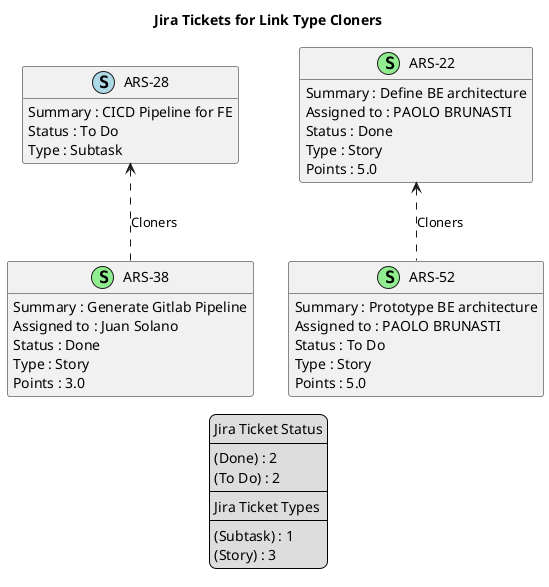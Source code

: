 @startuml
'https://plantuml.com/class-diagram

' GENERATE CLASS DIAGRAM ===========
' Generated at    : Tue May 14 12:25:21 CEST 2024

title Jira Tickets for Link Type Cloners
hide empty members

legend
Jira Ticket Status
----
(Done) : 2
(To Do) : 2
----
Jira Ticket Types
----
(Subtask) : 1
(Story) : 3
end legend


' Tickets =======
class "ARS-38" << (S,lightgreen) >> {
  Summary : Generate Gitlab Pipeline
  Assigned to : Juan Solano
  Status : Done
  Type : Story
  Points : 3.0
}

class "ARS-28" << (S,lightblue) >> {
  Summary : CICD Pipeline for FE
  Status : To Do
  Type : Subtask
}

class "ARS-52" << (S,lightgreen) >> {
  Summary : Prototype BE architecture
  Assigned to : PAOLO BRUNASTI
  Status : To Do
  Type : Story
  Points : 5.0
}

class "ARS-22" << (S,lightgreen) >> {
  Summary : Define BE architecture
  Assigned to : PAOLO BRUNASTI
  Status : Done
  Type : Story
  Points : 5.0
}



' Links =======
"ARS-28" <.. "ARS-38" : Cloners

"ARS-22" <.. "ARS-52" : Cloners



@enduml
